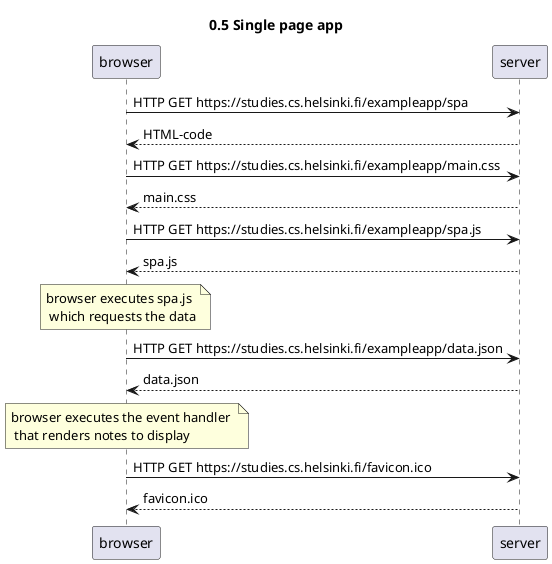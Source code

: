 @startuml 0_5-single-page-app
title 0.5 Single page app
browser->server: HTTP GET https://studies.cs.helsinki.fi/exampleapp/spa
server-->browser: HTML-code
browser->server: HTTP GET https://studies.cs.helsinki.fi/exampleapp/main.css
server-->browser: main.css
browser->server: HTTP GET https://studies.cs.helsinki.fi/exampleapp/spa.js
server-->browser: spa.js

note over browser: browser executes spa.js \n which requests the data

browser->server: HTTP GET https://studies.cs.helsinki.fi/exampleapp/data.json
server-->browser: data.json

note over browser: browser executes the event handler \n that renders notes to display

browser->server: HTTP GET https://studies.cs.helsinki.fi/favicon.ico
server-->browser: favicon.ico
@enduml